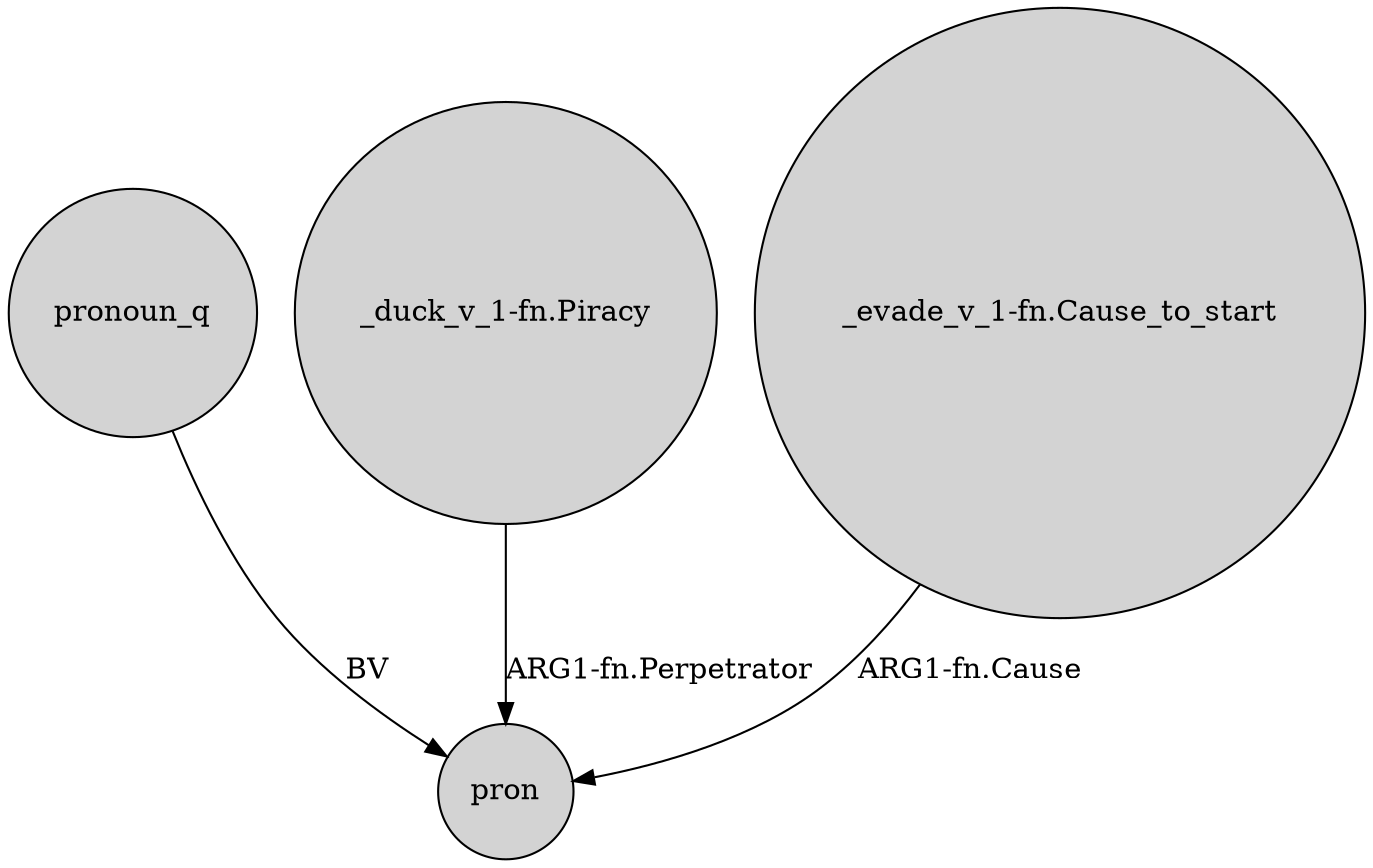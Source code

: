 digraph {
	node [shape=circle style=filled]
	pronoun_q -> pron [label=BV]
	"_duck_v_1-fn.Piracy" -> pron [label="ARG1-fn.Perpetrator"]
	"_evade_v_1-fn.Cause_to_start" -> pron [label="ARG1-fn.Cause"]
}

